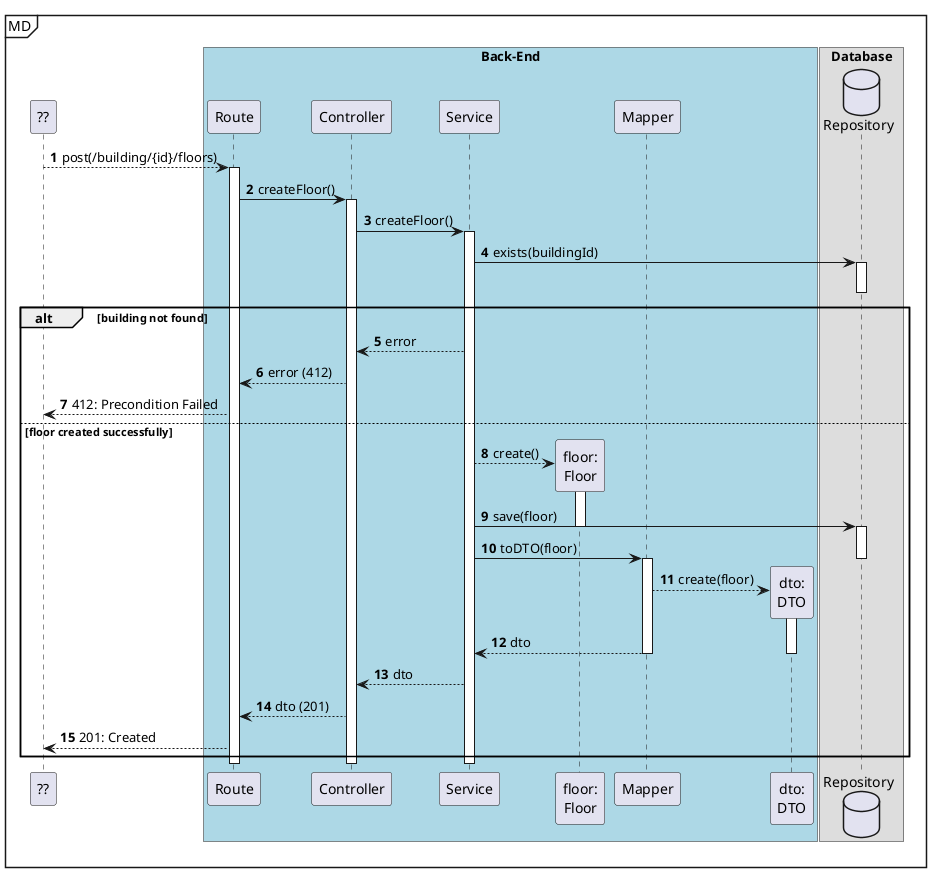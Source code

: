@startuml
autonumber

participant "??" as ui

mainframe MD
box "Back-End" #LightBlue
participant "Route" as r
participant "Controller" as ctrl
participant "Service" as svc

participant "floor:\nFloor" as floor
participant "Mapper" as map
participant "dto:\nDTO" as dto
end box

box "Database"
database "Repository" as repo
end box

'activate ui
ui --> r: post(/building/{id}/floors)
    activate r
        r -> ctrl : createFloor()
        activate ctrl
            ctrl -> svc : createFloor()
            activate svc
                svc -> repo : exists(buildingId)
                activate repo
                deactivate repo

                alt building not found
                    svc --> ctrl : error
                    ctrl --> r : error (412)
                    r --> ui : 412: Precondition Failed
                else floor created successfully
                    svc --> floor** : create()
                    activate floor
                        svc -> repo : save(floor)
                    deactivate floor

                    activate repo
                        svc -> map : toDTO(floor)
                    deactivate repo

                    activate map
                        map --> dto** : create(floor)
                        activate dto
                            map --> svc : dto
                        deactivate dto
                    deactivate map

                    svc --> ctrl : dto
                    ctrl --> r : dto (201)
                    r --> ui : 201: Created
                end
            deactivate svc
        deactivate ctrl
    deactivate r

'deactivate ui

@enduml
